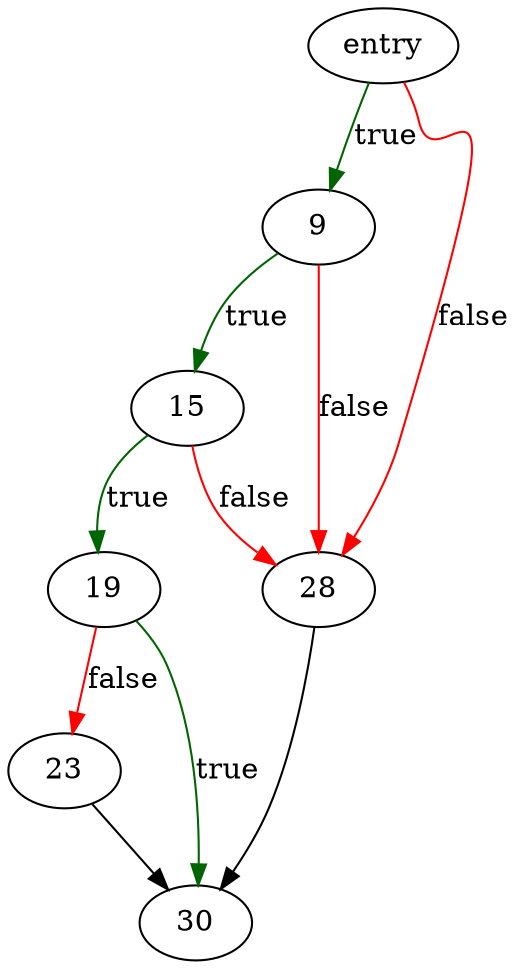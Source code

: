 digraph "rpl_fseeko" {
	// Node definitions.
	3 [label=entry];
	9;
	15;
	19;
	23;
	28;
	30;

	// Edge definitions.
	3 -> 9 [
		color=darkgreen
		label=true
	];
	3 -> 28 [
		color=red
		label=false
	];
	9 -> 15 [
		color=darkgreen
		label=true
	];
	9 -> 28 [
		color=red
		label=false
	];
	15 -> 19 [
		color=darkgreen
		label=true
	];
	15 -> 28 [
		color=red
		label=false
	];
	19 -> 23 [
		color=red
		label=false
	];
	19 -> 30 [
		color=darkgreen
		label=true
	];
	23 -> 30;
	28 -> 30;
}